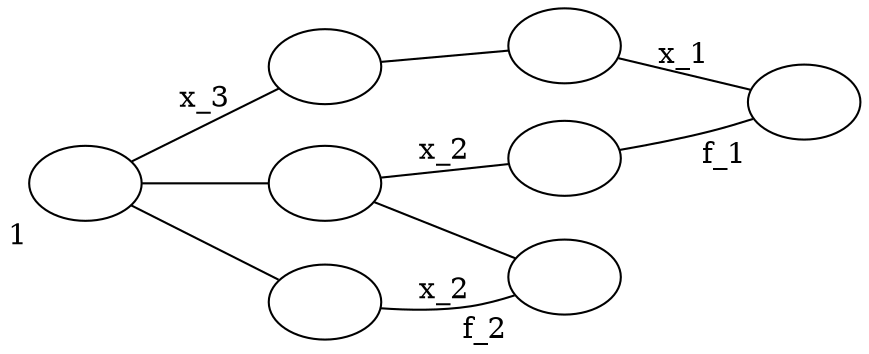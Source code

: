 graph {
    rankdir=LR
    node[style=pole, label=" "];
    1[xlabel="1"];
    f1[xlabel="f_1"];
    f2[xlabel="f_2"];
    node[style=inner];
    f110; f20; f10; f11; f21;
    1 -- f110 [label="x_3"];
    1 -- f20 [label=" " texlbl="$\overline{x}_3$"];
    1 -- f21 [label=" " texlbl="$\overline{x}_2$"];
    f110 -- f11 [label=" " texlbl="$\overline{x}_2$"];
    f20 -- f10 [label="x_2"];
    f10 -- f1 [label=" " texlbl="$\overline{x}_1$"];
    f11 -- f1 [label="x_1"];
    f20 -- f2 [label=" " texlbl="$\overline{x}_2$"];
    f21 -- f2 [label="x_2"];
}

